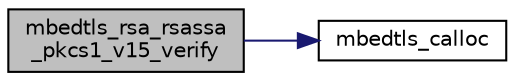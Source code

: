 digraph "mbedtls_rsa_rsassa_pkcs1_v15_verify"
{
 // LATEX_PDF_SIZE
  edge [fontname="Helvetica",fontsize="10",labelfontname="Helvetica",labelfontsize="10"];
  node [fontname="Helvetica",fontsize="10",shape=record];
  rankdir="LR";
  Node1 [label="mbedtls_rsa_rsassa\l_pkcs1_v15_verify",height=0.2,width=0.4,color="black", fillcolor="grey75", style="filled", fontcolor="black",tooltip="This function performs a PKCS#1 v1.5 verification operation (RSASSA-PKCS1-v1_5-VERIFY)."];
  Node1 -> Node2 [color="midnightblue",fontsize="10",style="solid",fontname="Helvetica"];
  Node2 [label="mbedtls_calloc",height=0.2,width=0.4,color="black", fillcolor="white", style="filled",URL="$dc/d3f/platform_8c.html#a065dcb25fe2c4492a910bec761400ebe",tooltip=" "];
}
